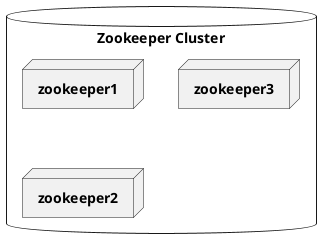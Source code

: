 ' Copyright 2021 Piotr Tutak

' Licensed under the Apache License, Version 2.0 (the "License");
' you may not use this file except in compliance with the License.
' You may obtain a copy of the License at

'     http://www.apache.org/licenses/LICENSE-2.0

' Unless required by applicable law or agreed to in writing, software
' distributed under the License is distributed on an "AS IS" BASIS,
' WITHOUT WARRANTIES OR CONDITIONS OF ANY KIND, either express or implied.
' See the License for the specific language governing permissions and
' limitations under the License.

@startuml ZookeeperDiagram
   skinparam NodeFontStyle bold
database zookeeper_cluster as "Zookeeper Cluster" {
   node zookeeper1
   node zookeeper3
   node zookeeper2
}
@enduml
